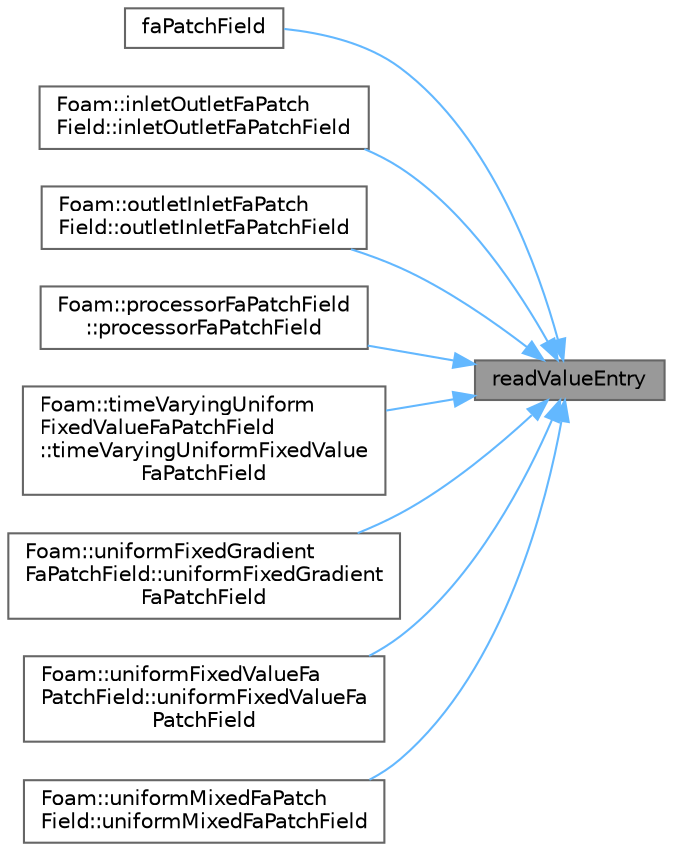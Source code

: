 digraph "readValueEntry"
{
 // LATEX_PDF_SIZE
  bgcolor="transparent";
  edge [fontname=Helvetica,fontsize=10,labelfontname=Helvetica,labelfontsize=10];
  node [fontname=Helvetica,fontsize=10,shape=box,height=0.2,width=0.4];
  rankdir="RL";
  Node1 [id="Node000001",label="readValueEntry",height=0.2,width=0.4,color="gray40", fillcolor="grey60", style="filled", fontcolor="black",tooltip=" "];
  Node1 -> Node2 [id="edge1_Node000001_Node000002",dir="back",color="steelblue1",style="solid",tooltip=" "];
  Node2 [id="Node000002",label="faPatchField",height=0.2,width=0.4,color="grey40", fillcolor="white", style="filled",URL="$classFoam_1_1faPatchField.html#ae698fecb9f64a991dfba90d308153c25",tooltip=" "];
  Node1 -> Node3 [id="edge2_Node000001_Node000003",dir="back",color="steelblue1",style="solid",tooltip=" "];
  Node3 [id="Node000003",label="Foam::inletOutletFaPatch\lField::inletOutletFaPatchField",height=0.2,width=0.4,color="grey40", fillcolor="white", style="filled",URL="$classFoam_1_1inletOutletFaPatchField.html#a9f03b1e8d607191c769fe4e67313a366",tooltip=" "];
  Node1 -> Node4 [id="edge3_Node000001_Node000004",dir="back",color="steelblue1",style="solid",tooltip=" "];
  Node4 [id="Node000004",label="Foam::outletInletFaPatch\lField::outletInletFaPatchField",height=0.2,width=0.4,color="grey40", fillcolor="white", style="filled",URL="$classFoam_1_1outletInletFaPatchField.html#a1d0d370ef89501fc99f996bb1d69c95a",tooltip=" "];
  Node1 -> Node5 [id="edge4_Node000001_Node000005",dir="back",color="steelblue1",style="solid",tooltip=" "];
  Node5 [id="Node000005",label="Foam::processorFaPatchField\l::processorFaPatchField",height=0.2,width=0.4,color="grey40", fillcolor="white", style="filled",URL="$classFoam_1_1processorFaPatchField.html#ad785fc44f779567bbd19b4190e1fcc8b",tooltip=" "];
  Node1 -> Node6 [id="edge5_Node000001_Node000006",dir="back",color="steelblue1",style="solid",tooltip=" "];
  Node6 [id="Node000006",label="Foam::timeVaryingUniform\lFixedValueFaPatchField\l::timeVaryingUniformFixedValue\lFaPatchField",height=0.2,width=0.4,color="grey40", fillcolor="white", style="filled",URL="$classFoam_1_1timeVaryingUniformFixedValueFaPatchField.html#a7a7f5808b75962231f4019a137dcf5f2",tooltip=" "];
  Node1 -> Node7 [id="edge6_Node000001_Node000007",dir="back",color="steelblue1",style="solid",tooltip=" "];
  Node7 [id="Node000007",label="Foam::uniformFixedGradient\lFaPatchField::uniformFixedGradient\lFaPatchField",height=0.2,width=0.4,color="grey40", fillcolor="white", style="filled",URL="$classFoam_1_1uniformFixedGradientFaPatchField.html#a65d5bee7b2651355f313069ddc785b71",tooltip=" "];
  Node1 -> Node8 [id="edge7_Node000001_Node000008",dir="back",color="steelblue1",style="solid",tooltip=" "];
  Node8 [id="Node000008",label="Foam::uniformFixedValueFa\lPatchField::uniformFixedValueFa\lPatchField",height=0.2,width=0.4,color="grey40", fillcolor="white", style="filled",URL="$classFoam_1_1uniformFixedValueFaPatchField.html#a35b6dba1a80da0514c28d321ed0edccd",tooltip=" "];
  Node1 -> Node9 [id="edge8_Node000001_Node000009",dir="back",color="steelblue1",style="solid",tooltip=" "];
  Node9 [id="Node000009",label="Foam::uniformMixedFaPatch\lField::uniformMixedFaPatchField",height=0.2,width=0.4,color="grey40", fillcolor="white", style="filled",URL="$classFoam_1_1uniformMixedFaPatchField.html#ad37141ac67adc136aef672ccb2a4449b",tooltip=" "];
}
